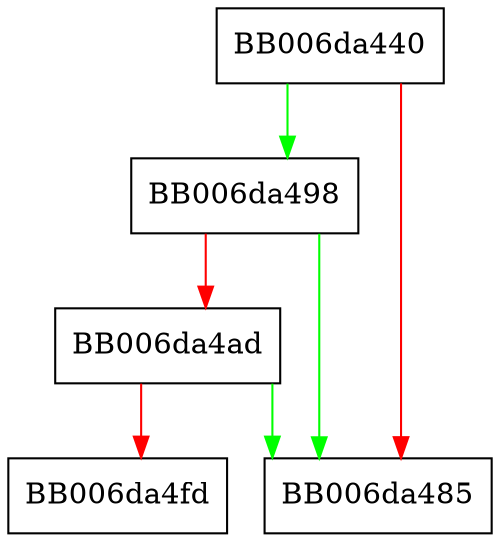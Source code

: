 digraph gmac_final {
  node [shape="box"];
  graph [splines=ortho];
  BB006da440 -> BB006da498 [color="green"];
  BB006da440 -> BB006da485 [color="red"];
  BB006da498 -> BB006da485 [color="green"];
  BB006da498 -> BB006da4ad [color="red"];
  BB006da4ad -> BB006da485 [color="green"];
  BB006da4ad -> BB006da4fd [color="red"];
}